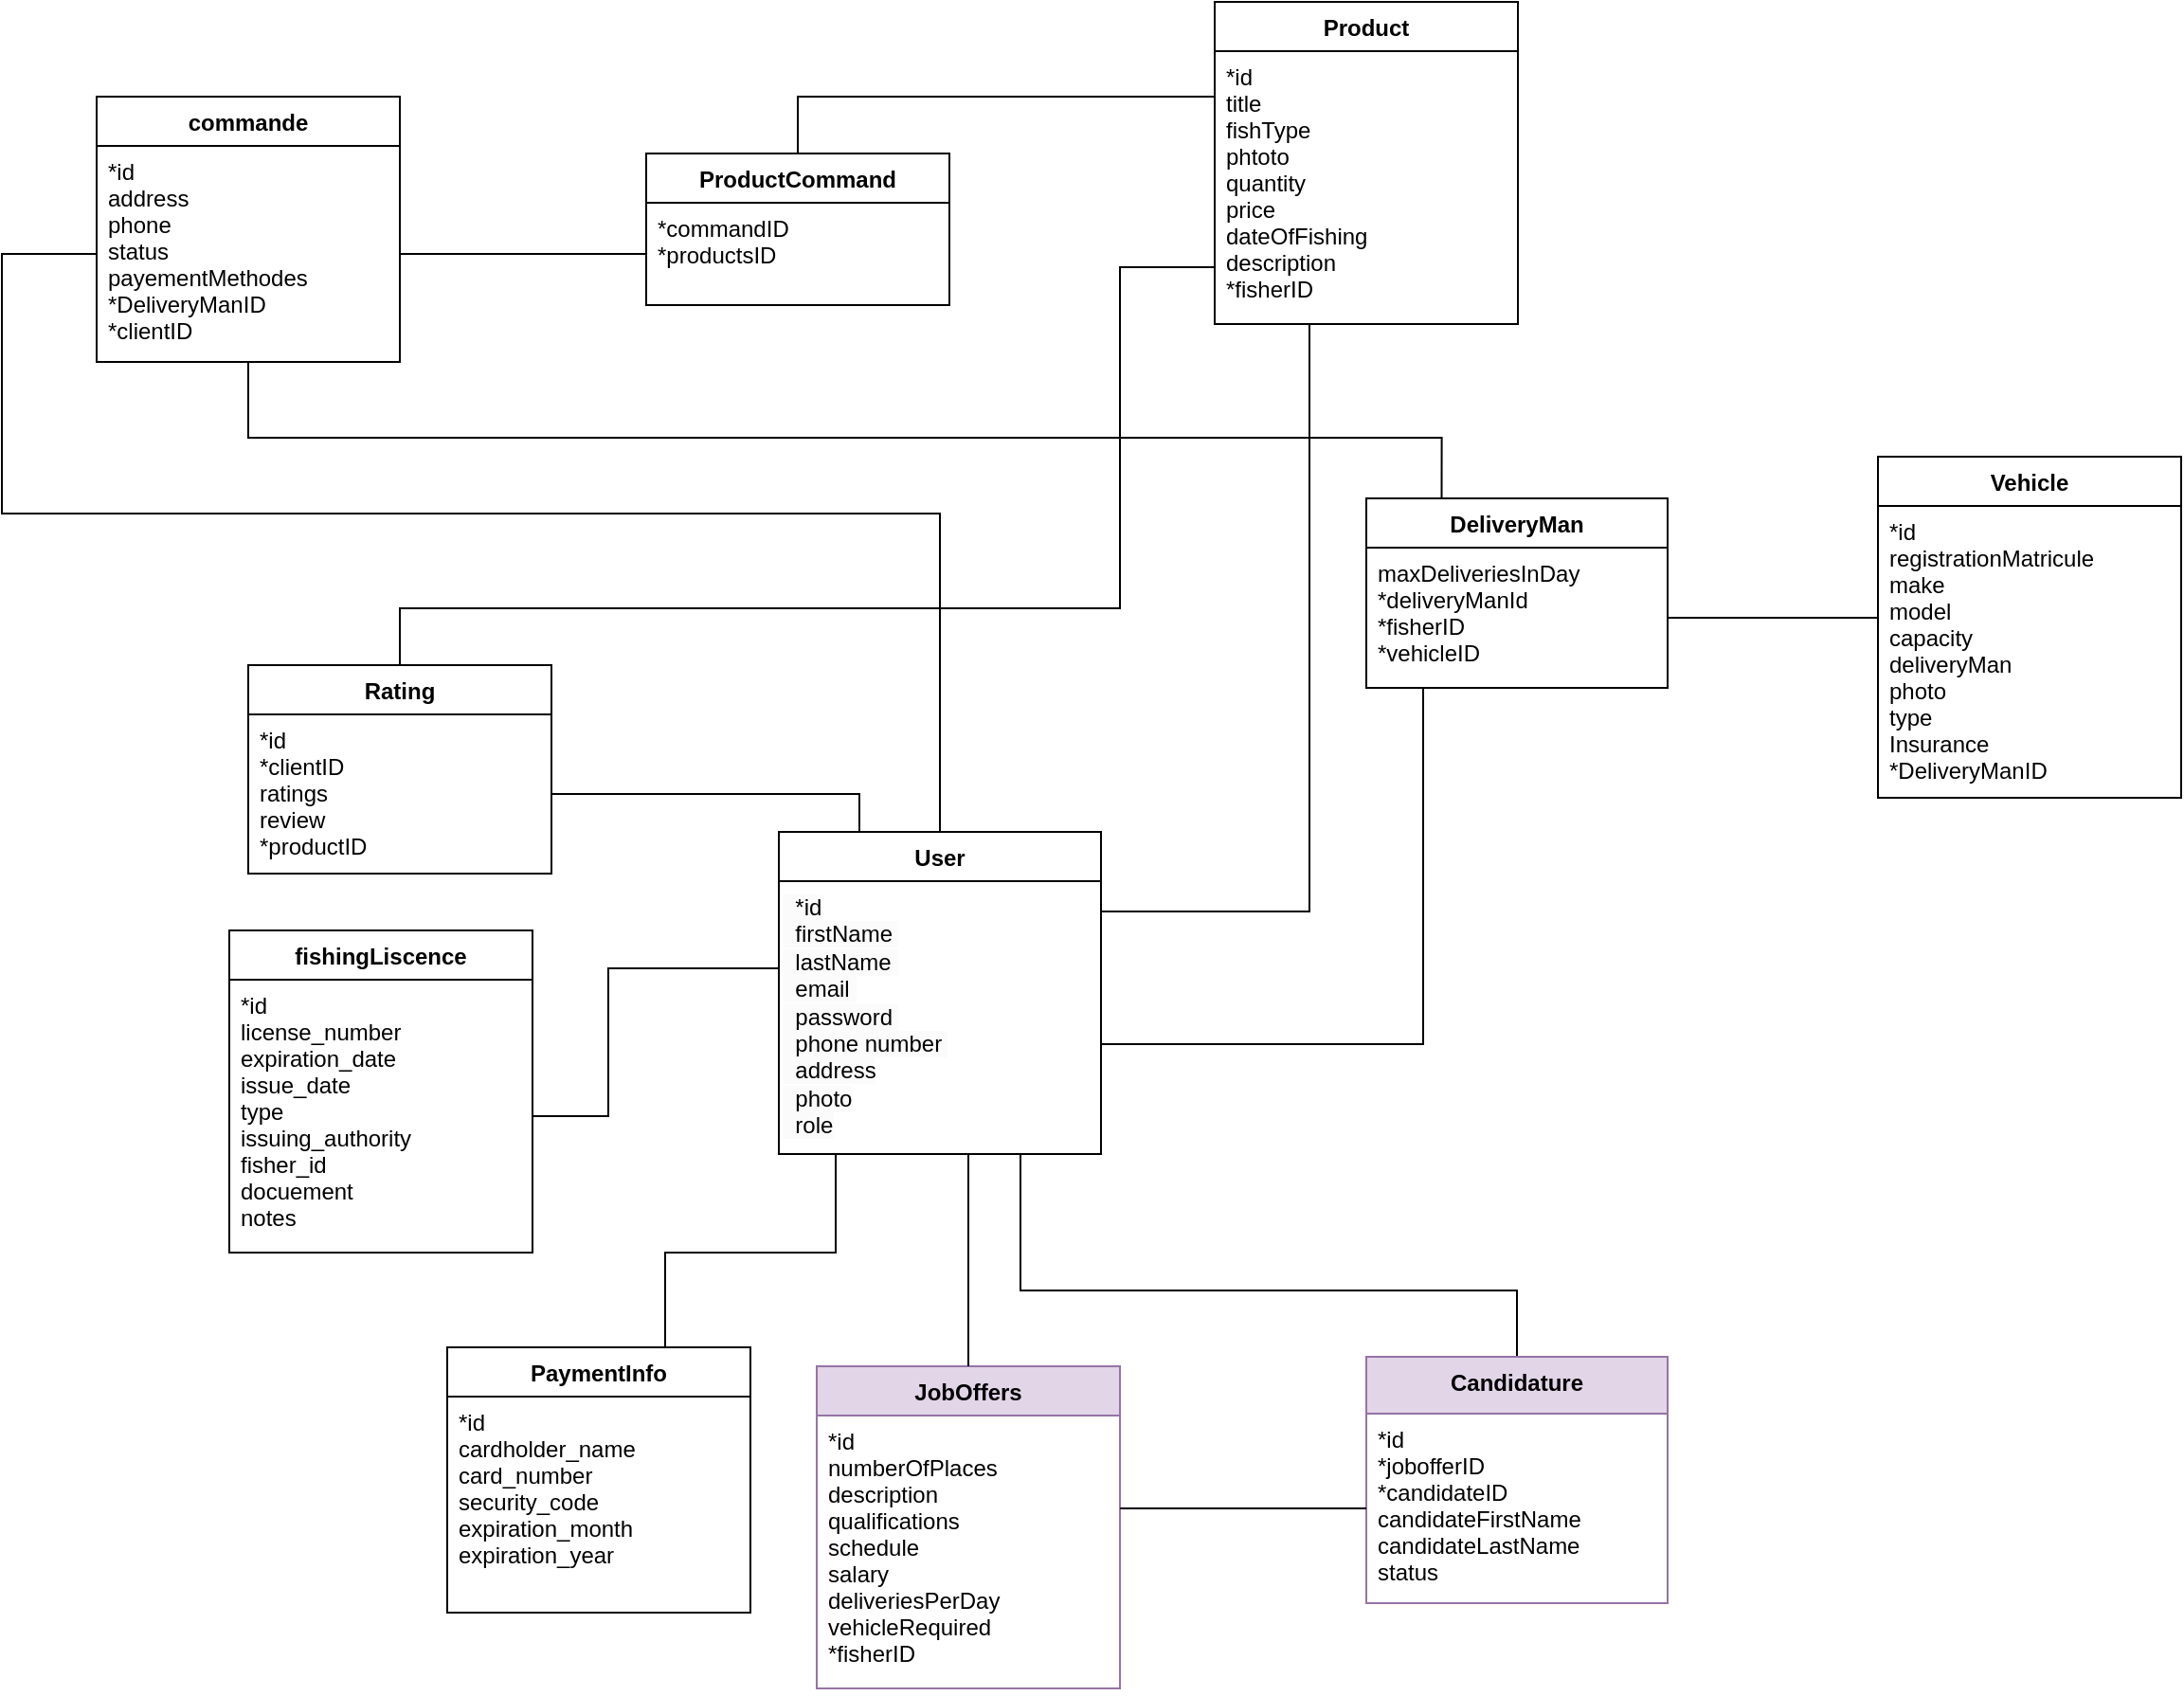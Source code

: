 <mxfile>
    <diagram name="Page-1" id="epNNROfHkKnDNLngfpTh">
        <mxGraphModel dx="408" dy="2666" grid="1" gridSize="10" guides="1" tooltips="1" connect="1" arrows="1" fold="1" page="1" pageScale="1" pageWidth="850" pageHeight="1100" math="0" shadow="0">
            <root>
                <mxCell id="0"/>
                <mxCell id="1" parent="0"/>
                <mxCell id="-N1TcMKGQXpCPjwiUiGK-138" style="edgeStyle=orthogonalEdgeStyle;rounded=0;orthogonalLoop=1;jettySize=auto;html=1;endArrow=none;endFill=0;" parent="1" source="-N1TcMKGQXpCPjwiUiGK-165" target="-N1TcMKGQXpCPjwiUiGK-45" edge="1">
                    <mxGeometry relative="1" as="geometry">
                        <mxPoint x="780" y="-1471.0" as="sourcePoint"/>
                        <Array as="points">
                            <mxPoint x="880" y="-1530"/>
                        </Array>
                    </mxGeometry>
                </mxCell>
                <mxCell id="-N1TcMKGQXpCPjwiUiGK-20" value=" DeliveryMan" style="swimlane;fontStyle=1;align=center;verticalAlign=top;childLayout=stackLayout;horizontal=1;startSize=26;horizontalStack=0;resizeParent=1;resizeParentMax=0;resizeLast=0;collapsible=1;marginBottom=0;" parent="1" vertex="1">
                    <mxGeometry x="910" y="-1748" width="159" height="100" as="geometry"/>
                </mxCell>
                <mxCell id="-N1TcMKGQXpCPjwiUiGK-21" value="maxDeliveriesInDay&#10;*deliveryManId&#10;*fisherID&#10;*vehicleID" style="text;strokeColor=none;fillColor=none;align=left;verticalAlign=top;spacingLeft=4;spacingRight=4;overflow=hidden;rotatable=0;points=[[0,0.5],[1,0.5]];portConstraint=eastwest;" parent="-N1TcMKGQXpCPjwiUiGK-20" vertex="1">
                    <mxGeometry y="26" width="159" height="74" as="geometry"/>
                </mxCell>
                <mxCell id="-N1TcMKGQXpCPjwiUiGK-40" value="Vehicle" style="swimlane;fontStyle=1;align=center;verticalAlign=top;childLayout=stackLayout;horizontal=1;startSize=26;horizontalStack=0;resizeParent=1;resizeParentMax=0;resizeLast=0;collapsible=1;marginBottom=0;" parent="1" vertex="1">
                    <mxGeometry x="1180" y="-1770" width="160" height="180" as="geometry">
                        <mxRectangle x="500" y="-190" width="70" height="30" as="alternateBounds"/>
                    </mxGeometry>
                </mxCell>
                <mxCell id="-N1TcMKGQXpCPjwiUiGK-41" value="*id&#10;registrationMatricule&#10;make&#10;model&#10;capacity &#10;deliveryMan&#10;photo&#10;type&#10;Insurance&#10;*DeliveryManID" style="text;strokeColor=none;fillColor=none;align=left;verticalAlign=top;spacingLeft=4;spacingRight=4;overflow=hidden;rotatable=0;points=[[0,0.5],[1,0.5]];portConstraint=eastwest;" parent="-N1TcMKGQXpCPjwiUiGK-40" vertex="1">
                    <mxGeometry y="26" width="160" height="154" as="geometry"/>
                </mxCell>
                <mxCell id="-N1TcMKGQXpCPjwiUiGK-44" value="Product" style="swimlane;fontStyle=1;align=center;verticalAlign=top;childLayout=stackLayout;horizontal=1;startSize=26;horizontalStack=0;resizeParent=1;resizeParentMax=0;resizeLast=0;collapsible=1;marginBottom=0;" parent="1" vertex="1">
                    <mxGeometry x="830" y="-2010" width="160" height="170" as="geometry">
                        <mxRectangle x="500" y="-190" width="70" height="30" as="alternateBounds"/>
                    </mxGeometry>
                </mxCell>
                <mxCell id="-N1TcMKGQXpCPjwiUiGK-45" value="*id&#10;title&#10;fishType&#10;phtoto&#10;quantity&#10;price&#10;dateOfFishing&#10;description&#10;*fisherID" style="text;strokeColor=none;fillColor=none;align=left;verticalAlign=top;spacingLeft=4;spacingRight=4;overflow=hidden;rotatable=0;points=[[0,0.5],[1,0.5]];portConstraint=eastwest;" parent="-N1TcMKGQXpCPjwiUiGK-44" vertex="1">
                    <mxGeometry y="26" width="160" height="144" as="geometry"/>
                </mxCell>
                <mxCell id="-N1TcMKGQXpCPjwiUiGK-48" value="JobOffers" style="swimlane;fontStyle=1;align=center;verticalAlign=top;childLayout=stackLayout;horizontal=1;startSize=26;horizontalStack=0;resizeParent=1;resizeParentMax=0;resizeLast=0;collapsible=1;marginBottom=0;fillColor=#e1d5e7;strokeColor=#9673a6;" parent="1" vertex="1">
                    <mxGeometry x="620" y="-1290" width="160" height="170" as="geometry">
                        <mxRectangle x="500" y="-190" width="70" height="30" as="alternateBounds"/>
                    </mxGeometry>
                </mxCell>
                <mxCell id="-N1TcMKGQXpCPjwiUiGK-49" value="*id&#10;numberOfPlaces&#10;description&#10;qualifications&#10;schedule&#10;salary&#10;deliveriesPerDay&#10;vehicleRequired&#10;*fisherID" style="text;strokeColor=none;fillColor=none;align=left;verticalAlign=top;spacingLeft=4;spacingRight=4;overflow=hidden;rotatable=0;points=[[0,0.5],[1,0.5]];portConstraint=eastwest;" parent="-N1TcMKGQXpCPjwiUiGK-48" vertex="1">
                    <mxGeometry y="26" width="160" height="144" as="geometry"/>
                </mxCell>
                <mxCell id="-N1TcMKGQXpCPjwiUiGK-74" value="commande" style="swimlane;fontStyle=1;align=center;verticalAlign=top;childLayout=stackLayout;horizontal=1;startSize=26;horizontalStack=0;resizeParent=1;resizeParentMax=0;resizeLast=0;collapsible=1;marginBottom=0;" parent="1" vertex="1">
                    <mxGeometry x="240" y="-1960" width="160" height="140" as="geometry"/>
                </mxCell>
                <mxCell id="-N1TcMKGQXpCPjwiUiGK-75" value="*id&#10;address&#10;phone&#10;status&#10;payementMethodes&#10;*DeliveryManID&#10;*clientID" style="text;strokeColor=none;fillColor=none;align=left;verticalAlign=top;spacingLeft=4;spacingRight=4;overflow=hidden;rotatable=0;points=[[0,0.5],[1,0.5]];portConstraint=eastwest;fontStyle=0" parent="-N1TcMKGQXpCPjwiUiGK-74" vertex="1">
                    <mxGeometry y="26" width="160" height="114" as="geometry"/>
                </mxCell>
                <mxCell id="-N1TcMKGQXpCPjwiUiGK-135" style="edgeStyle=orthogonalEdgeStyle;rounded=0;orthogonalLoop=1;jettySize=auto;html=1;endArrow=none;endFill=0;exitX=0.5;exitY=0;exitDx=0;exitDy=0;" parent="1" source="-N1TcMKGQXpCPjwiUiGK-107" target="-N1TcMKGQXpCPjwiUiGK-45" edge="1">
                    <mxGeometry relative="1" as="geometry">
                        <mxPoint x="620" y="-1652.0" as="targetPoint"/>
                        <Array as="points">
                            <mxPoint x="400" y="-1690"/>
                            <mxPoint x="780" y="-1690"/>
                            <mxPoint x="780" y="-1870"/>
                        </Array>
                    </mxGeometry>
                </mxCell>
                <mxCell id="-N1TcMKGQXpCPjwiUiGK-107" value="Rating" style="swimlane;fontStyle=1;align=center;verticalAlign=top;childLayout=stackLayout;horizontal=1;startSize=26;horizontalStack=0;resizeParent=1;resizeParentMax=0;resizeLast=0;collapsible=1;marginBottom=0;" parent="1" vertex="1">
                    <mxGeometry x="320" y="-1660" width="160" height="110" as="geometry">
                        <mxRectangle x="500" y="-190" width="70" height="30" as="alternateBounds"/>
                    </mxGeometry>
                </mxCell>
                <mxCell id="-N1TcMKGQXpCPjwiUiGK-108" value="*id &#10;*clientID&#10;ratings&#10;review&#10;*productID" style="text;strokeColor=none;fillColor=none;align=left;verticalAlign=top;spacingLeft=4;spacingRight=4;overflow=hidden;rotatable=0;points=[[0,0.5],[1,0.5]];portConstraint=eastwest;" parent="-N1TcMKGQXpCPjwiUiGK-107" vertex="1">
                    <mxGeometry y="26" width="160" height="84" as="geometry"/>
                </mxCell>
                <mxCell id="-N1TcMKGQXpCPjwiUiGK-139" style="edgeStyle=orthogonalEdgeStyle;rounded=0;orthogonalLoop=1;jettySize=auto;html=1;entryX=0.25;entryY=0;entryDx=0;entryDy=0;endArrow=none;endFill=0;" parent="1" source="-N1TcMKGQXpCPjwiUiGK-75" target="-N1TcMKGQXpCPjwiUiGK-20" edge="1">
                    <mxGeometry relative="1" as="geometry">
                        <Array as="points">
                            <mxPoint x="320" y="-1780"/>
                            <mxPoint x="950" y="-1780"/>
                        </Array>
                    </mxGeometry>
                </mxCell>
                <mxCell id="-N1TcMKGQXpCPjwiUiGK-121" value="ProductCommand" style="swimlane;fontStyle=1;align=center;verticalAlign=top;childLayout=stackLayout;horizontal=1;startSize=26;horizontalStack=0;resizeParent=1;resizeParentMax=0;resizeLast=0;collapsible=1;marginBottom=0;" parent="1" vertex="1">
                    <mxGeometry x="530" y="-1930" width="160" height="80" as="geometry"/>
                </mxCell>
                <mxCell id="-N1TcMKGQXpCPjwiUiGK-122" value="*commandID&#10;*productsID&#10;" style="text;strokeColor=none;fillColor=none;align=left;verticalAlign=top;spacingLeft=4;spacingRight=4;overflow=hidden;rotatable=0;points=[[0,0.5],[1,0.5]];portConstraint=eastwest;fontStyle=0" parent="-N1TcMKGQXpCPjwiUiGK-121" vertex="1">
                    <mxGeometry y="26" width="160" height="54" as="geometry"/>
                </mxCell>
                <mxCell id="-N1TcMKGQXpCPjwiUiGK-123" style="edgeStyle=orthogonalEdgeStyle;rounded=0;orthogonalLoop=1;jettySize=auto;html=1;exitX=1;exitY=0.5;exitDx=0;exitDy=0;endArrow=none;endFill=0;" parent="1" source="-N1TcMKGQXpCPjwiUiGK-75" target="-N1TcMKGQXpCPjwiUiGK-122" edge="1">
                    <mxGeometry relative="1" as="geometry"/>
                </mxCell>
                <mxCell id="-N1TcMKGQXpCPjwiUiGK-124" style="edgeStyle=orthogonalEdgeStyle;rounded=0;orthogonalLoop=1;jettySize=auto;html=1;endArrow=none;endFill=0;entryX=0.5;entryY=0;entryDx=0;entryDy=0;" parent="1" source="-N1TcMKGQXpCPjwiUiGK-45" target="-N1TcMKGQXpCPjwiUiGK-121" edge="1">
                    <mxGeometry relative="1" as="geometry">
                        <mxPoint x="830" y="-1901" as="sourcePoint"/>
                        <mxPoint x="690" y="-1836" as="targetPoint"/>
                        <Array as="points">
                            <mxPoint x="610" y="-1960"/>
                        </Array>
                    </mxGeometry>
                </mxCell>
                <mxCell id="-N1TcMKGQXpCPjwiUiGK-127" style="edgeStyle=orthogonalEdgeStyle;rounded=0;orthogonalLoop=1;jettySize=auto;html=1;exitX=1;exitY=0.5;exitDx=0;exitDy=0;endArrow=none;endFill=0;" parent="1" source="-N1TcMKGQXpCPjwiUiGK-21" target="-N1TcMKGQXpCPjwiUiGK-41" edge="1">
                    <mxGeometry relative="1" as="geometry">
                        <mxPoint x="1150" y="-1680.0" as="targetPoint"/>
                        <Array as="points">
                            <mxPoint x="1150" y="-1685"/>
                            <mxPoint x="1150" y="-1685"/>
                        </Array>
                    </mxGeometry>
                </mxCell>
                <mxCell id="-N1TcMKGQXpCPjwiUiGK-141" style="edgeStyle=orthogonalEdgeStyle;rounded=0;orthogonalLoop=1;jettySize=auto;html=1;endArrow=none;endFill=0;exitX=0.5;exitY=0;exitDx=0;exitDy=0;entryX=0;entryY=0.5;entryDx=0;entryDy=0;" parent="1" source="-N1TcMKGQXpCPjwiUiGK-164" target="-N1TcMKGQXpCPjwiUiGK-75" edge="1">
                    <mxGeometry relative="1" as="geometry">
                        <mxPoint x="550" y="-1810" as="targetPoint"/>
                        <mxPoint x="270" y="-1748" as="sourcePoint"/>
                        <Array as="points">
                            <mxPoint x="685" y="-1740"/>
                            <mxPoint x="190" y="-1740"/>
                            <mxPoint x="190" y="-1877"/>
                        </Array>
                    </mxGeometry>
                </mxCell>
                <mxCell id="-N1TcMKGQXpCPjwiUiGK-154" style="edgeStyle=orthogonalEdgeStyle;rounded=0;orthogonalLoop=1;jettySize=auto;html=1;endArrow=none;endFill=0;" parent="1" source="-N1TcMKGQXpCPjwiUiGK-165" target="-N1TcMKGQXpCPjwiUiGK-48" edge="1">
                    <mxGeometry relative="1" as="geometry">
                        <mxPoint x="700" y="-1401.0" as="sourcePoint"/>
                        <Array as="points">
                            <mxPoint x="700" y="-1380"/>
                            <mxPoint x="700" y="-1380"/>
                        </Array>
                    </mxGeometry>
                </mxCell>
                <mxCell id="-N1TcMKGQXpCPjwiUiGK-155" style="edgeStyle=orthogonalEdgeStyle;rounded=0;orthogonalLoop=1;jettySize=auto;html=1;endArrow=none;endFill=0;entryX=0.75;entryY=1;entryDx=0;entryDy=0;" parent="1" source="-N1TcMKGQXpCPjwiUiGK-97" target="-N1TcMKGQXpCPjwiUiGK-165" edge="1">
                    <mxGeometry relative="1" as="geometry">
                        <Array as="points">
                            <mxPoint x="990" y="-1330"/>
                            <mxPoint x="728" y="-1330"/>
                        </Array>
                    </mxGeometry>
                </mxCell>
                <mxCell id="-N1TcMKGQXpCPjwiUiGK-97" value="Candidature" style="swimlane;fontStyle=1;align=center;verticalAlign=top;childLayout=stackLayout;horizontal=1;startSize=30;horizontalStack=0;resizeParent=1;resizeParentMax=0;resizeLast=0;collapsible=1;marginBottom=0;fillColor=#e1d5e7;strokeColor=#9673a6;" parent="1" vertex="1">
                    <mxGeometry x="910" y="-1295" width="159" height="130" as="geometry">
                        <mxRectangle x="500" y="-190" width="70" height="30" as="alternateBounds"/>
                    </mxGeometry>
                </mxCell>
                <mxCell id="-N1TcMKGQXpCPjwiUiGK-98" value="*id&#10;*jobofferID&#10;*candidateID&#10;candidateFirstName&#10;candidateLastName&#10;status" style="text;strokeColor=none;fillColor=none;align=left;verticalAlign=top;spacingLeft=4;spacingRight=4;overflow=hidden;rotatable=0;points=[[0,0.5],[1,0.5]];portConstraint=eastwest;" parent="-N1TcMKGQXpCPjwiUiGK-97" vertex="1">
                    <mxGeometry y="30" width="159" height="100" as="geometry"/>
                </mxCell>
                <mxCell id="-N1TcMKGQXpCPjwiUiGK-156" style="edgeStyle=orthogonalEdgeStyle;rounded=0;orthogonalLoop=1;jettySize=auto;html=1;endArrow=none;endFill=0;" parent="1" source="-N1TcMKGQXpCPjwiUiGK-98" target="-N1TcMKGQXpCPjwiUiGK-49" edge="1">
                    <mxGeometry relative="1" as="geometry">
                        <Array as="points">
                            <mxPoint x="959" y="-1200"/>
                        </Array>
                    </mxGeometry>
                </mxCell>
                <mxCell id="-N1TcMKGQXpCPjwiUiGK-157" style="edgeStyle=orthogonalEdgeStyle;rounded=0;orthogonalLoop=1;jettySize=auto;html=1;endArrow=none;endFill=0;entryX=1;entryY=0.5;entryDx=0;entryDy=0;exitX=0.25;exitY=0;exitDx=0;exitDy=0;" parent="1" source="-N1TcMKGQXpCPjwiUiGK-164" target="-N1TcMKGQXpCPjwiUiGK-108" edge="1">
                    <mxGeometry relative="1" as="geometry">
                        <Array as="points">
                            <mxPoint x="643" y="-1592"/>
                        </Array>
                    </mxGeometry>
                </mxCell>
                <mxCell id="-N1TcMKGQXpCPjwiUiGK-162" value="fishingLiscence" style="swimlane;fontStyle=1;align=center;verticalAlign=top;childLayout=stackLayout;horizontal=1;startSize=26;horizontalStack=0;resizeParent=1;resizeParentMax=0;resizeLast=0;collapsible=1;marginBottom=0;" parent="1" vertex="1">
                    <mxGeometry x="310" y="-1520" width="160" height="170" as="geometry">
                        <mxRectangle x="500" y="-190" width="70" height="30" as="alternateBounds"/>
                    </mxGeometry>
                </mxCell>
                <mxCell id="-N1TcMKGQXpCPjwiUiGK-163" value="*id&#10;license_number&#10;expiration_date&#10;issue_date&#10;type &#10;issuing_authority&#10;fisher_id&#10;docuement&#10;notes" style="text;strokeColor=none;fillColor=none;align=left;verticalAlign=top;spacingLeft=4;spacingRight=4;overflow=hidden;rotatable=0;points=[[0,0.5],[1,0.5]];portConstraint=eastwest;" parent="-N1TcMKGQXpCPjwiUiGK-162" vertex="1">
                    <mxGeometry y="26" width="160" height="144" as="geometry"/>
                </mxCell>
                <mxCell id="-N1TcMKGQXpCPjwiUiGK-164" value="User" style="swimlane;fontStyle=1;align=center;verticalAlign=top;childLayout=stackLayout;horizontal=1;startSize=26;horizontalStack=0;resizeParent=1;resizeParentMax=0;resizeLast=0;collapsible=1;marginBottom=0;" parent="1" vertex="1">
                    <mxGeometry x="600" y="-1572" width="170" height="170" as="geometry"/>
                </mxCell>
                <mxCell id="-N1TcMKGQXpCPjwiUiGK-165" value="&lt;span style=&quot;color: rgb(0, 0, 0); font-family: Helvetica; font-size: 12px; font-style: normal; font-variant-ligatures: normal; font-variant-caps: normal; font-weight: 400; letter-spacing: normal; orphans: 2; text-align: left; text-indent: 0px; text-transform: none; widows: 2; word-spacing: 0px; -webkit-text-stroke-width: 0px; background-color: rgb(251, 251, 251); text-decoration-thickness: initial; text-decoration-style: initial; text-decoration-color: initial; float: none; display: inline !important;&quot;&gt;&amp;nbsp; *id&lt;/span&gt;&lt;br style=&quot;border-color: var(--border-color); padding: 0px; margin: 0px; color: rgb(0, 0, 0); font-family: Helvetica; font-size: 12px; font-style: normal; font-variant-ligatures: normal; font-variant-caps: normal; font-weight: 400; letter-spacing: normal; orphans: 2; text-align: left; text-indent: 0px; text-transform: none; widows: 2; word-spacing: 0px; -webkit-text-stroke-width: 0px; background-color: rgb(251, 251, 251); text-decoration-thickness: initial; text-decoration-style: initial; text-decoration-color: initial;&quot;&gt;&lt;span style=&quot;color: rgb(0, 0, 0); font-family: Helvetica; font-size: 12px; font-style: normal; font-variant-ligatures: normal; font-variant-caps: normal; font-weight: 400; letter-spacing: normal; orphans: 2; text-align: left; text-indent: 0px; text-transform: none; widows: 2; word-spacing: 0px; -webkit-text-stroke-width: 0px; background-color: rgb(251, 251, 251); text-decoration-thickness: initial; text-decoration-style: initial; text-decoration-color: initial; float: none; display: inline !important;&quot;&gt;&amp;nbsp;&amp;nbsp;firstName&amp;nbsp;&lt;/span&gt;&lt;br style=&quot;border-color: var(--border-color); padding: 0px; margin: 0px; color: rgb(0, 0, 0); font-family: Helvetica; font-size: 12px; font-style: normal; font-variant-ligatures: normal; font-variant-caps: normal; font-weight: 400; letter-spacing: normal; orphans: 2; text-align: left; text-indent: 0px; text-transform: none; widows: 2; word-spacing: 0px; -webkit-text-stroke-width: 0px; background-color: rgb(251, 251, 251); text-decoration-thickness: initial; text-decoration-style: initial; text-decoration-color: initial;&quot;&gt;&lt;span style=&quot;color: rgb(0, 0, 0); font-family: Helvetica; font-size: 12px; font-style: normal; font-variant-ligatures: normal; font-variant-caps: normal; font-weight: 400; letter-spacing: normal; orphans: 2; text-align: left; text-indent: 0px; text-transform: none; widows: 2; word-spacing: 0px; -webkit-text-stroke-width: 0px; background-color: rgb(251, 251, 251); text-decoration-thickness: initial; text-decoration-style: initial; text-decoration-color: initial; float: none; display: inline !important;&quot;&gt;&amp;nbsp;&amp;nbsp;lastName&amp;nbsp;&lt;/span&gt;&lt;br style=&quot;border-color: var(--border-color); padding: 0px; margin: 0px; color: rgb(0, 0, 0); font-family: Helvetica; font-size: 12px; font-style: normal; font-variant-ligatures: normal; font-variant-caps: normal; font-weight: 400; letter-spacing: normal; orphans: 2; text-align: left; text-indent: 0px; text-transform: none; widows: 2; word-spacing: 0px; -webkit-text-stroke-width: 0px; background-color: rgb(251, 251, 251); text-decoration-thickness: initial; text-decoration-style: initial; text-decoration-color: initial;&quot;&gt;&lt;span style=&quot;color: rgb(0, 0, 0); font-family: Helvetica; font-size: 12px; font-style: normal; font-variant-ligatures: normal; font-variant-caps: normal; font-weight: 400; letter-spacing: normal; orphans: 2; text-align: left; text-indent: 0px; text-transform: none; widows: 2; word-spacing: 0px; -webkit-text-stroke-width: 0px; background-color: rgb(251, 251, 251); text-decoration-thickness: initial; text-decoration-style: initial; text-decoration-color: initial; float: none; display: inline !important;&quot;&gt;&amp;nbsp;&amp;nbsp;email&amp;nbsp;&lt;/span&gt;&lt;br style=&quot;border-color: var(--border-color); padding: 0px; margin: 0px; color: rgb(0, 0, 0); font-family: Helvetica; font-size: 12px; font-style: normal; font-variant-ligatures: normal; font-variant-caps: normal; font-weight: 400; letter-spacing: normal; orphans: 2; text-align: left; text-indent: 0px; text-transform: none; widows: 2; word-spacing: 0px; -webkit-text-stroke-width: 0px; background-color: rgb(251, 251, 251); text-decoration-thickness: initial; text-decoration-style: initial; text-decoration-color: initial;&quot;&gt;&lt;span style=&quot;color: rgb(0, 0, 0); font-family: Helvetica; font-size: 12px; font-style: normal; font-variant-ligatures: normal; font-variant-caps: normal; font-weight: 400; letter-spacing: normal; orphans: 2; text-align: left; text-indent: 0px; text-transform: none; widows: 2; word-spacing: 0px; -webkit-text-stroke-width: 0px; background-color: rgb(251, 251, 251); text-decoration-thickness: initial; text-decoration-style: initial; text-decoration-color: initial; float: none; display: inline !important;&quot;&gt;&amp;nbsp;&amp;nbsp;password&amp;nbsp;&lt;/span&gt;&lt;br style=&quot;border-color: var(--border-color); padding: 0px; margin: 0px; color: rgb(0, 0, 0); font-family: Helvetica; font-size: 12px; font-style: normal; font-variant-ligatures: normal; font-variant-caps: normal; font-weight: 400; letter-spacing: normal; orphans: 2; text-align: left; text-indent: 0px; text-transform: none; widows: 2; word-spacing: 0px; -webkit-text-stroke-width: 0px; background-color: rgb(251, 251, 251); text-decoration-thickness: initial; text-decoration-style: initial; text-decoration-color: initial;&quot;&gt;&lt;span style=&quot;color: rgb(0, 0, 0); font-family: Helvetica; font-size: 12px; font-style: normal; font-variant-ligatures: normal; font-variant-caps: normal; font-weight: 400; letter-spacing: normal; orphans: 2; text-align: left; text-indent: 0px; text-transform: none; widows: 2; word-spacing: 0px; -webkit-text-stroke-width: 0px; background-color: rgb(251, 251, 251); text-decoration-thickness: initial; text-decoration-style: initial; text-decoration-color: initial; float: none; display: inline !important;&quot;&gt;&amp;nbsp;&amp;nbsp;phone number&amp;nbsp;&lt;/span&gt;&lt;br style=&quot;border-color: var(--border-color); padding: 0px; margin: 0px; color: rgb(0, 0, 0); font-family: Helvetica; font-size: 12px; font-style: normal; font-variant-ligatures: normal; font-variant-caps: normal; font-weight: 400; letter-spacing: normal; orphans: 2; text-align: left; text-indent: 0px; text-transform: none; widows: 2; word-spacing: 0px; -webkit-text-stroke-width: 0px; background-color: rgb(251, 251, 251); text-decoration-thickness: initial; text-decoration-style: initial; text-decoration-color: initial;&quot;&gt;&lt;span style=&quot;color: rgb(0, 0, 0); font-family: Helvetica; font-size: 12px; font-style: normal; font-variant-ligatures: normal; font-variant-caps: normal; font-weight: 400; letter-spacing: normal; orphans: 2; text-align: left; text-indent: 0px; text-transform: none; widows: 2; word-spacing: 0px; -webkit-text-stroke-width: 0px; background-color: rgb(251, 251, 251); text-decoration-thickness: initial; text-decoration-style: initial; text-decoration-color: initial; float: none; display: inline !important;&quot;&gt;&amp;nbsp;&amp;nbsp;address&lt;/span&gt;&lt;br style=&quot;border-color: var(--border-color); padding: 0px; margin: 0px; color: rgb(0, 0, 0); font-family: Helvetica; font-size: 12px; font-style: normal; font-variant-ligatures: normal; font-variant-caps: normal; font-weight: 400; letter-spacing: normal; orphans: 2; text-align: left; text-indent: 0px; text-transform: none; widows: 2; word-spacing: 0px; -webkit-text-stroke-width: 0px; background-color: rgb(251, 251, 251); text-decoration-thickness: initial; text-decoration-style: initial; text-decoration-color: initial;&quot;&gt;&lt;span style=&quot;color: rgb(0, 0, 0); font-family: Helvetica; font-size: 12px; font-style: normal; font-variant-ligatures: normal; font-variant-caps: normal; font-weight: 400; letter-spacing: normal; orphans: 2; text-align: left; text-indent: 0px; text-transform: none; widows: 2; word-spacing: 0px; -webkit-text-stroke-width: 0px; background-color: rgb(251, 251, 251); text-decoration-thickness: initial; text-decoration-style: initial; text-decoration-color: initial; float: none; display: inline !important;&quot;&gt;&amp;nbsp;&amp;nbsp;photo&lt;br&gt;&amp;nbsp; role&lt;br&gt;&lt;/span&gt;" style="text;whiteSpace=wrap;html=1;" parent="-N1TcMKGQXpCPjwiUiGK-164" vertex="1">
                    <mxGeometry y="26" width="170" height="144" as="geometry"/>
                </mxCell>
                <mxCell id="-N1TcMKGQXpCPjwiUiGK-170" style="edgeStyle=orthogonalEdgeStyle;rounded=0;orthogonalLoop=1;jettySize=auto;html=1;endArrow=none;endFill=0;" parent="1" source="-N1TcMKGQXpCPjwiUiGK-167" target="-N1TcMKGQXpCPjwiUiGK-165" edge="1">
                    <mxGeometry relative="1" as="geometry">
                        <Array as="points">
                            <mxPoint x="540" y="-1350"/>
                            <mxPoint x="630" y="-1350"/>
                        </Array>
                    </mxGeometry>
                </mxCell>
                <mxCell id="-N1TcMKGQXpCPjwiUiGK-167" value="PaymentInfo" style="swimlane;fontStyle=1;align=center;verticalAlign=top;childLayout=stackLayout;horizontal=1;startSize=26;horizontalStack=0;resizeParent=1;resizeParentMax=0;resizeLast=0;collapsible=1;marginBottom=0;" parent="1" vertex="1">
                    <mxGeometry x="425" y="-1300" width="160" height="140" as="geometry">
                        <mxRectangle x="500" y="-190" width="70" height="30" as="alternateBounds"/>
                    </mxGeometry>
                </mxCell>
                <mxCell id="-N1TcMKGQXpCPjwiUiGK-168" value="*id&#10;cardholder_name&#10;card_number&#10;security_code&#10;expiration_month&#10;expiration_year " style="text;strokeColor=none;fillColor=none;align=left;verticalAlign=top;spacingLeft=4;spacingRight=4;overflow=hidden;rotatable=0;points=[[0,0.5],[1,0.5]];portConstraint=eastwest;" parent="-N1TcMKGQXpCPjwiUiGK-167" vertex="1">
                    <mxGeometry y="26" width="160" height="114" as="geometry"/>
                </mxCell>
                <mxCell id="-N1TcMKGQXpCPjwiUiGK-169" style="edgeStyle=orthogonalEdgeStyle;rounded=0;orthogonalLoop=1;jettySize=auto;html=1;endArrow=none;endFill=0;" parent="1" source="-N1TcMKGQXpCPjwiUiGK-165" target="-N1TcMKGQXpCPjwiUiGK-21" edge="1">
                    <mxGeometry relative="1" as="geometry">
                        <Array as="points">
                            <mxPoint x="940" y="-1460"/>
                        </Array>
                    </mxGeometry>
                </mxCell>
                <mxCell id="-N1TcMKGQXpCPjwiUiGK-171" style="edgeStyle=orthogonalEdgeStyle;rounded=0;orthogonalLoop=1;jettySize=auto;html=1;exitX=1;exitY=0.5;exitDx=0;exitDy=0;endArrow=none;endFill=0;" parent="1" source="-N1TcMKGQXpCPjwiUiGK-163" target="-N1TcMKGQXpCPjwiUiGK-165" edge="1">
                    <mxGeometry relative="1" as="geometry">
                        <Array as="points">
                            <mxPoint x="510" y="-1422"/>
                            <mxPoint x="510" y="-1500"/>
                        </Array>
                    </mxGeometry>
                </mxCell>
            </root>
        </mxGraphModel>
    </diagram>
</mxfile>
